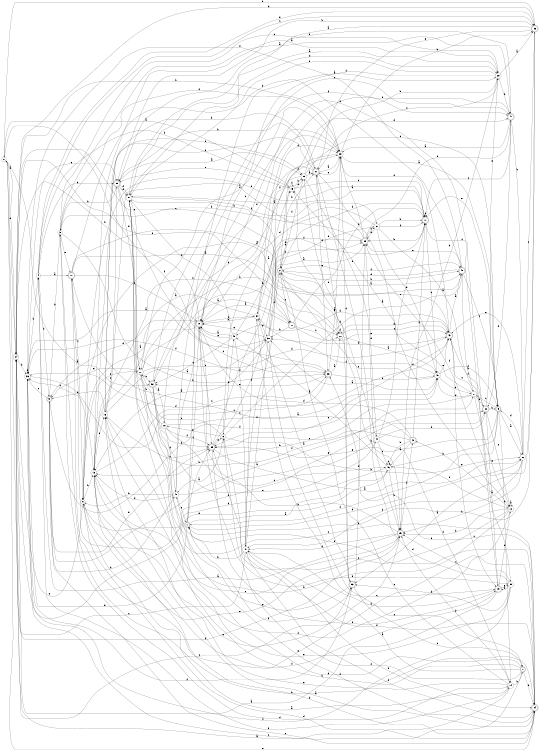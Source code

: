digraph n45_6 {
__start0 [label="" shape="none"];

rankdir=LR;
size="8,5";

s0 [style="filled", color="black", fillcolor="white" shape="circle", label="0"];
s1 [style="rounded,filled", color="black", fillcolor="white" shape="doublecircle", label="1"];
s2 [style="rounded,filled", color="black", fillcolor="white" shape="doublecircle", label="2"];
s3 [style="filled", color="black", fillcolor="white" shape="circle", label="3"];
s4 [style="filled", color="black", fillcolor="white" shape="circle", label="4"];
s5 [style="rounded,filled", color="black", fillcolor="white" shape="doublecircle", label="5"];
s6 [style="filled", color="black", fillcolor="white" shape="circle", label="6"];
s7 [style="rounded,filled", color="black", fillcolor="white" shape="doublecircle", label="7"];
s8 [style="filled", color="black", fillcolor="white" shape="circle", label="8"];
s9 [style="rounded,filled", color="black", fillcolor="white" shape="doublecircle", label="9"];
s10 [style="rounded,filled", color="black", fillcolor="white" shape="doublecircle", label="10"];
s11 [style="rounded,filled", color="black", fillcolor="white" shape="doublecircle", label="11"];
s12 [style="filled", color="black", fillcolor="white" shape="circle", label="12"];
s13 [style="filled", color="black", fillcolor="white" shape="circle", label="13"];
s14 [style="filled", color="black", fillcolor="white" shape="circle", label="14"];
s15 [style="filled", color="black", fillcolor="white" shape="circle", label="15"];
s16 [style="filled", color="black", fillcolor="white" shape="circle", label="16"];
s17 [style="rounded,filled", color="black", fillcolor="white" shape="doublecircle", label="17"];
s18 [style="filled", color="black", fillcolor="white" shape="circle", label="18"];
s19 [style="rounded,filled", color="black", fillcolor="white" shape="doublecircle", label="19"];
s20 [style="filled", color="black", fillcolor="white" shape="circle", label="20"];
s21 [style="rounded,filled", color="black", fillcolor="white" shape="doublecircle", label="21"];
s22 [style="filled", color="black", fillcolor="white" shape="circle", label="22"];
s23 [style="filled", color="black", fillcolor="white" shape="circle", label="23"];
s24 [style="filled", color="black", fillcolor="white" shape="circle", label="24"];
s25 [style="rounded,filled", color="black", fillcolor="white" shape="doublecircle", label="25"];
s26 [style="filled", color="black", fillcolor="white" shape="circle", label="26"];
s27 [style="filled", color="black", fillcolor="white" shape="circle", label="27"];
s28 [style="filled", color="black", fillcolor="white" shape="circle", label="28"];
s29 [style="filled", color="black", fillcolor="white" shape="circle", label="29"];
s30 [style="filled", color="black", fillcolor="white" shape="circle", label="30"];
s31 [style="rounded,filled", color="black", fillcolor="white" shape="doublecircle", label="31"];
s32 [style="rounded,filled", color="black", fillcolor="white" shape="doublecircle", label="32"];
s33 [style="rounded,filled", color="black", fillcolor="white" shape="doublecircle", label="33"];
s34 [style="rounded,filled", color="black", fillcolor="white" shape="doublecircle", label="34"];
s35 [style="rounded,filled", color="black", fillcolor="white" shape="doublecircle", label="35"];
s36 [style="filled", color="black", fillcolor="white" shape="circle", label="36"];
s37 [style="filled", color="black", fillcolor="white" shape="circle", label="37"];
s38 [style="rounded,filled", color="black", fillcolor="white" shape="doublecircle", label="38"];
s39 [style="rounded,filled", color="black", fillcolor="white" shape="doublecircle", label="39"];
s40 [style="filled", color="black", fillcolor="white" shape="circle", label="40"];
s41 [style="rounded,filled", color="black", fillcolor="white" shape="doublecircle", label="41"];
s42 [style="rounded,filled", color="black", fillcolor="white" shape="doublecircle", label="42"];
s43 [style="rounded,filled", color="black", fillcolor="white" shape="doublecircle", label="43"];
s44 [style="filled", color="black", fillcolor="white" shape="circle", label="44"];
s45 [style="rounded,filled", color="black", fillcolor="white" shape="doublecircle", label="45"];
s46 [style="filled", color="black", fillcolor="white" shape="circle", label="46"];
s47 [style="filled", color="black", fillcolor="white" shape="circle", label="47"];
s48 [style="filled", color="black", fillcolor="white" shape="circle", label="48"];
s49 [style="filled", color="black", fillcolor="white" shape="circle", label="49"];
s50 [style="filled", color="black", fillcolor="white" shape="circle", label="50"];
s51 [style="filled", color="black", fillcolor="white" shape="circle", label="51"];
s52 [style="rounded,filled", color="black", fillcolor="white" shape="doublecircle", label="52"];
s53 [style="rounded,filled", color="black", fillcolor="white" shape="doublecircle", label="53"];
s54 [style="filled", color="black", fillcolor="white" shape="circle", label="54"];
s55 [style="rounded,filled", color="black", fillcolor="white" shape="doublecircle", label="55"];
s0 -> s52 [label="a"];
s0 -> s33 [label="b"];
s0 -> s25 [label="c"];
s0 -> s24 [label="d"];
s0 -> s34 [label="e"];
s0 -> s38 [label="f"];
s1 -> s46 [label="a"];
s1 -> s55 [label="b"];
s1 -> s10 [label="c"];
s1 -> s22 [label="d"];
s1 -> s36 [label="e"];
s1 -> s17 [label="f"];
s2 -> s45 [label="a"];
s2 -> s45 [label="b"];
s2 -> s21 [label="c"];
s2 -> s41 [label="d"];
s2 -> s15 [label="e"];
s2 -> s45 [label="f"];
s3 -> s41 [label="a"];
s3 -> s38 [label="b"];
s3 -> s28 [label="c"];
s3 -> s14 [label="d"];
s3 -> s11 [label="e"];
s3 -> s23 [label="f"];
s4 -> s11 [label="a"];
s4 -> s35 [label="b"];
s4 -> s33 [label="c"];
s4 -> s5 [label="d"];
s4 -> s33 [label="e"];
s4 -> s15 [label="f"];
s5 -> s27 [label="a"];
s5 -> s3 [label="b"];
s5 -> s36 [label="c"];
s5 -> s40 [label="d"];
s5 -> s55 [label="e"];
s5 -> s48 [label="f"];
s6 -> s40 [label="a"];
s6 -> s22 [label="b"];
s6 -> s20 [label="c"];
s6 -> s45 [label="d"];
s6 -> s18 [label="e"];
s6 -> s49 [label="f"];
s7 -> s47 [label="a"];
s7 -> s51 [label="b"];
s7 -> s36 [label="c"];
s7 -> s20 [label="d"];
s7 -> s34 [label="e"];
s7 -> s6 [label="f"];
s8 -> s14 [label="a"];
s8 -> s13 [label="b"];
s8 -> s24 [label="c"];
s8 -> s34 [label="d"];
s8 -> s17 [label="e"];
s8 -> s20 [label="f"];
s9 -> s22 [label="a"];
s9 -> s46 [label="b"];
s9 -> s27 [label="c"];
s9 -> s14 [label="d"];
s9 -> s55 [label="e"];
s9 -> s1 [label="f"];
s10 -> s8 [label="a"];
s10 -> s24 [label="b"];
s10 -> s55 [label="c"];
s10 -> s5 [label="d"];
s10 -> s50 [label="e"];
s10 -> s54 [label="f"];
s11 -> s26 [label="a"];
s11 -> s45 [label="b"];
s11 -> s8 [label="c"];
s11 -> s43 [label="d"];
s11 -> s34 [label="e"];
s11 -> s10 [label="f"];
s12 -> s12 [label="a"];
s12 -> s16 [label="b"];
s12 -> s55 [label="c"];
s12 -> s25 [label="d"];
s12 -> s42 [label="e"];
s12 -> s13 [label="f"];
s13 -> s28 [label="a"];
s13 -> s34 [label="b"];
s13 -> s38 [label="c"];
s13 -> s36 [label="d"];
s13 -> s53 [label="e"];
s13 -> s16 [label="f"];
s14 -> s24 [label="a"];
s14 -> s7 [label="b"];
s14 -> s2 [label="c"];
s14 -> s25 [label="d"];
s14 -> s16 [label="e"];
s14 -> s4 [label="f"];
s15 -> s0 [label="a"];
s15 -> s29 [label="b"];
s15 -> s17 [label="c"];
s15 -> s29 [label="d"];
s15 -> s35 [label="e"];
s15 -> s15 [label="f"];
s16 -> s30 [label="a"];
s16 -> s31 [label="b"];
s16 -> s35 [label="c"];
s16 -> s5 [label="d"];
s16 -> s29 [label="e"];
s16 -> s32 [label="f"];
s17 -> s51 [label="a"];
s17 -> s39 [label="b"];
s17 -> s48 [label="c"];
s17 -> s2 [label="d"];
s17 -> s9 [label="e"];
s17 -> s17 [label="f"];
s18 -> s48 [label="a"];
s18 -> s51 [label="b"];
s18 -> s46 [label="c"];
s18 -> s40 [label="d"];
s18 -> s41 [label="e"];
s18 -> s55 [label="f"];
s19 -> s24 [label="a"];
s19 -> s12 [label="b"];
s19 -> s17 [label="c"];
s19 -> s47 [label="d"];
s19 -> s50 [label="e"];
s19 -> s13 [label="f"];
s20 -> s21 [label="a"];
s20 -> s26 [label="b"];
s20 -> s52 [label="c"];
s20 -> s43 [label="d"];
s20 -> s5 [label="e"];
s20 -> s34 [label="f"];
s21 -> s10 [label="a"];
s21 -> s30 [label="b"];
s21 -> s26 [label="c"];
s21 -> s17 [label="d"];
s21 -> s43 [label="e"];
s21 -> s13 [label="f"];
s22 -> s53 [label="a"];
s22 -> s25 [label="b"];
s22 -> s33 [label="c"];
s22 -> s9 [label="d"];
s22 -> s43 [label="e"];
s22 -> s47 [label="f"];
s23 -> s9 [label="a"];
s23 -> s33 [label="b"];
s23 -> s20 [label="c"];
s23 -> s53 [label="d"];
s23 -> s31 [label="e"];
s23 -> s6 [label="f"];
s24 -> s0 [label="a"];
s24 -> s23 [label="b"];
s24 -> s26 [label="c"];
s24 -> s36 [label="d"];
s24 -> s21 [label="e"];
s24 -> s25 [label="f"];
s25 -> s4 [label="a"];
s25 -> s10 [label="b"];
s25 -> s13 [label="c"];
s25 -> s47 [label="d"];
s25 -> s8 [label="e"];
s25 -> s42 [label="f"];
s26 -> s48 [label="a"];
s26 -> s25 [label="b"];
s26 -> s43 [label="c"];
s26 -> s31 [label="d"];
s26 -> s43 [label="e"];
s26 -> s26 [label="f"];
s27 -> s15 [label="a"];
s27 -> s13 [label="b"];
s27 -> s43 [label="c"];
s27 -> s48 [label="d"];
s27 -> s12 [label="e"];
s27 -> s32 [label="f"];
s28 -> s33 [label="a"];
s28 -> s41 [label="b"];
s28 -> s31 [label="c"];
s28 -> s25 [label="d"];
s28 -> s51 [label="e"];
s28 -> s10 [label="f"];
s29 -> s31 [label="a"];
s29 -> s28 [label="b"];
s29 -> s9 [label="c"];
s29 -> s52 [label="d"];
s29 -> s25 [label="e"];
s29 -> s2 [label="f"];
s30 -> s13 [label="a"];
s30 -> s31 [label="b"];
s30 -> s7 [label="c"];
s30 -> s37 [label="d"];
s30 -> s10 [label="e"];
s30 -> s2 [label="f"];
s31 -> s23 [label="a"];
s31 -> s35 [label="b"];
s31 -> s10 [label="c"];
s31 -> s13 [label="d"];
s31 -> s38 [label="e"];
s31 -> s12 [label="f"];
s32 -> s19 [label="a"];
s32 -> s9 [label="b"];
s32 -> s12 [label="c"];
s32 -> s10 [label="d"];
s32 -> s28 [label="e"];
s32 -> s43 [label="f"];
s33 -> s51 [label="a"];
s33 -> s35 [label="b"];
s33 -> s1 [label="c"];
s33 -> s24 [label="d"];
s33 -> s31 [label="e"];
s33 -> s39 [label="f"];
s34 -> s16 [label="a"];
s34 -> s3 [label="b"];
s34 -> s5 [label="c"];
s34 -> s6 [label="d"];
s34 -> s38 [label="e"];
s34 -> s47 [label="f"];
s35 -> s29 [label="a"];
s35 -> s3 [label="b"];
s35 -> s38 [label="c"];
s35 -> s51 [label="d"];
s35 -> s20 [label="e"];
s35 -> s51 [label="f"];
s36 -> s30 [label="a"];
s36 -> s4 [label="b"];
s36 -> s43 [label="c"];
s36 -> s36 [label="d"];
s36 -> s35 [label="e"];
s36 -> s53 [label="f"];
s37 -> s50 [label="a"];
s37 -> s17 [label="b"];
s37 -> s16 [label="c"];
s37 -> s48 [label="d"];
s37 -> s39 [label="e"];
s37 -> s17 [label="f"];
s38 -> s26 [label="a"];
s38 -> s48 [label="b"];
s38 -> s23 [label="c"];
s38 -> s36 [label="d"];
s38 -> s52 [label="e"];
s38 -> s36 [label="f"];
s39 -> s23 [label="a"];
s39 -> s3 [label="b"];
s39 -> s37 [label="c"];
s39 -> s10 [label="d"];
s39 -> s44 [label="e"];
s39 -> s41 [label="f"];
s40 -> s28 [label="a"];
s40 -> s8 [label="b"];
s40 -> s1 [label="c"];
s40 -> s13 [label="d"];
s40 -> s32 [label="e"];
s40 -> s23 [label="f"];
s41 -> s23 [label="a"];
s41 -> s22 [label="b"];
s41 -> s17 [label="c"];
s41 -> s32 [label="d"];
s41 -> s54 [label="e"];
s41 -> s35 [label="f"];
s42 -> s46 [label="a"];
s42 -> s46 [label="b"];
s42 -> s11 [label="c"];
s42 -> s10 [label="d"];
s42 -> s55 [label="e"];
s42 -> s17 [label="f"];
s43 -> s45 [label="a"];
s43 -> s30 [label="b"];
s43 -> s19 [label="c"];
s43 -> s49 [label="d"];
s43 -> s55 [label="e"];
s43 -> s23 [label="f"];
s44 -> s15 [label="a"];
s44 -> s32 [label="b"];
s44 -> s46 [label="c"];
s44 -> s8 [label="d"];
s44 -> s17 [label="e"];
s44 -> s14 [label="f"];
s45 -> s8 [label="a"];
s45 -> s27 [label="b"];
s45 -> s9 [label="c"];
s45 -> s2 [label="d"];
s45 -> s39 [label="e"];
s45 -> s36 [label="f"];
s46 -> s49 [label="a"];
s46 -> s25 [label="b"];
s46 -> s46 [label="c"];
s46 -> s11 [label="d"];
s46 -> s24 [label="e"];
s46 -> s12 [label="f"];
s47 -> s39 [label="a"];
s47 -> s1 [label="b"];
s47 -> s24 [label="c"];
s47 -> s30 [label="d"];
s47 -> s34 [label="e"];
s47 -> s54 [label="f"];
s48 -> s30 [label="a"];
s48 -> s27 [label="b"];
s48 -> s2 [label="c"];
s48 -> s9 [label="d"];
s48 -> s43 [label="e"];
s48 -> s54 [label="f"];
s49 -> s10 [label="a"];
s49 -> s15 [label="b"];
s49 -> s52 [label="c"];
s49 -> s51 [label="d"];
s49 -> s10 [label="e"];
s49 -> s47 [label="f"];
s50 -> s19 [label="a"];
s50 -> s53 [label="b"];
s50 -> s25 [label="c"];
s50 -> s31 [label="d"];
s50 -> s16 [label="e"];
s50 -> s36 [label="f"];
s51 -> s28 [label="a"];
s51 -> s26 [label="b"];
s51 -> s34 [label="c"];
s51 -> s28 [label="d"];
s51 -> s20 [label="e"];
s51 -> s37 [label="f"];
s52 -> s18 [label="a"];
s52 -> s55 [label="b"];
s52 -> s23 [label="c"];
s52 -> s34 [label="d"];
s52 -> s44 [label="e"];
s52 -> s41 [label="f"];
s53 -> s54 [label="a"];
s53 -> s39 [label="b"];
s53 -> s7 [label="c"];
s53 -> s29 [label="d"];
s53 -> s40 [label="e"];
s53 -> s1 [label="f"];
s54 -> s13 [label="a"];
s54 -> s10 [label="b"];
s54 -> s19 [label="c"];
s54 -> s23 [label="d"];
s54 -> s30 [label="e"];
s54 -> s23 [label="f"];
s55 -> s22 [label="a"];
s55 -> s39 [label="b"];
s55 -> s51 [label="c"];
s55 -> s39 [label="d"];
s55 -> s6 [label="e"];
s55 -> s19 [label="f"];

}